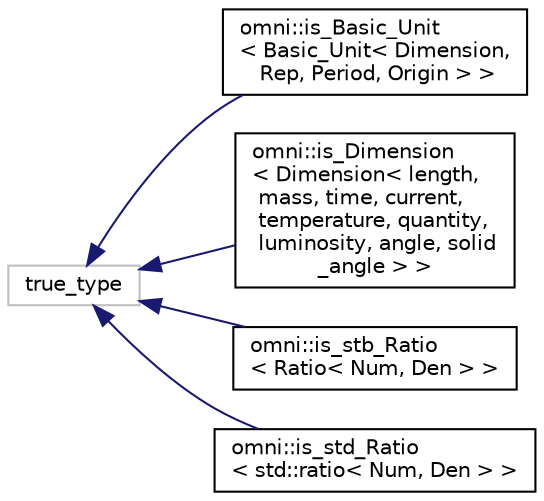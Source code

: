 digraph "Graphical Class Hierarchy"
{
  edge [fontname="Helvetica",fontsize="10",labelfontname="Helvetica",labelfontsize="10"];
  node [fontname="Helvetica",fontsize="10",shape=record];
  rankdir="LR";
  Node3 [label="true_type",height=0.2,width=0.4,color="grey75", fillcolor="white", style="filled"];
  Node3 -> Node0 [dir="back",color="midnightblue",fontsize="10",style="solid",fontname="Helvetica"];
  Node0 [label="omni::is_Basic_Unit\l\< Basic_Unit\< Dimension,\l Rep, Period, Origin \> \>",height=0.2,width=0.4,color="black", fillcolor="white", style="filled",URL="$structomni_1_1is__Basic__Unit_3_01Basic__Unit_3_01Dimension_00_01Rep_00_01Period_00_01Origin_01_4_01_4.html"];
  Node3 -> Node5 [dir="back",color="midnightblue",fontsize="10",style="solid",fontname="Helvetica"];
  Node5 [label="omni::is_Dimension\l\< Dimension\< length,\l mass, time, current,\l temperature, quantity,\l luminosity, angle, solid\l_angle \> \>",height=0.2,width=0.4,color="black", fillcolor="white", style="filled",URL="$structomni_1_1is__Dimension_3_01Dimension_3_01length_00_01mass_00_01time_00_01current_00_01tempe2108d691f4ca7645fdd815904c6e3b30.html"];
  Node3 -> Node6 [dir="back",color="midnightblue",fontsize="10",style="solid",fontname="Helvetica"];
  Node6 [label="omni::is_stb_Ratio\l\< Ratio\< Num, Den \> \>",height=0.2,width=0.4,color="black", fillcolor="white", style="filled",URL="$structomni_1_1is__stb__Ratio_3_01Ratio_3_01Num_00_01Den_01_4_01_4.html"];
  Node3 -> Node7 [dir="back",color="midnightblue",fontsize="10",style="solid",fontname="Helvetica"];
  Node7 [label="omni::is_std_Ratio\l\< std::ratio\< Num, Den \> \>",height=0.2,width=0.4,color="black", fillcolor="white", style="filled",URL="$structomni_1_1is__std__Ratio_3_01std_1_1ratio_3_01Num_00_01Den_01_4_01_4.html"];
}
